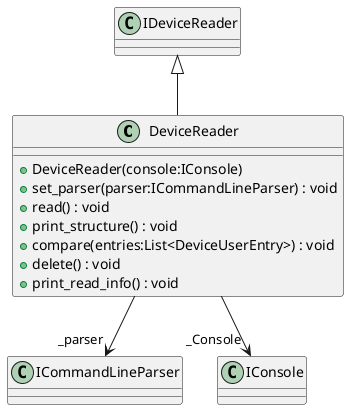 @startuml
class DeviceReader {
    + DeviceReader(console:IConsole)
    + set_parser(parser:ICommandLineParser) : void
    + read() : void
    + print_structure() : void
    + compare(entries:List<DeviceUserEntry>) : void
    + delete() : void
    + print_read_info() : void
}
IDeviceReader <|-- DeviceReader
DeviceReader --> "_parser" ICommandLineParser
DeviceReader --> "_Console" IConsole
@enduml
